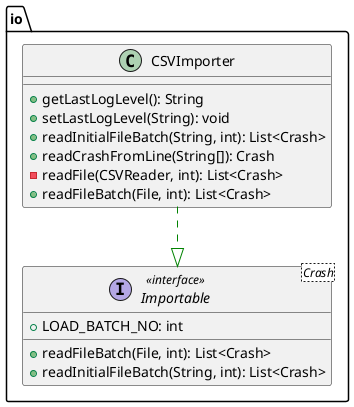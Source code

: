 @startuml(id=io)

package io {
    class CSVImporter {
      + getLastLogLevel(): String
      + setLastLogLevel(String): void
      + readInitialFileBatch(String, int): List<Crash>
      + readCrashFromLine(String[]): Crash
      - readFile(CSVReader, int): List<Crash>
      + readFileBatch(File, int): List<Crash>
    }

    interface Importable<Crash> << interface >> {
      + LOAD_BATCH_NO: int
      + readFileBatch(File, int): List<Crash>
      + readInitialFileBatch(String, int): List<Crash>
    }
}

CSVImporter                    -[#008200,dashed]-^ Importable


@enduml